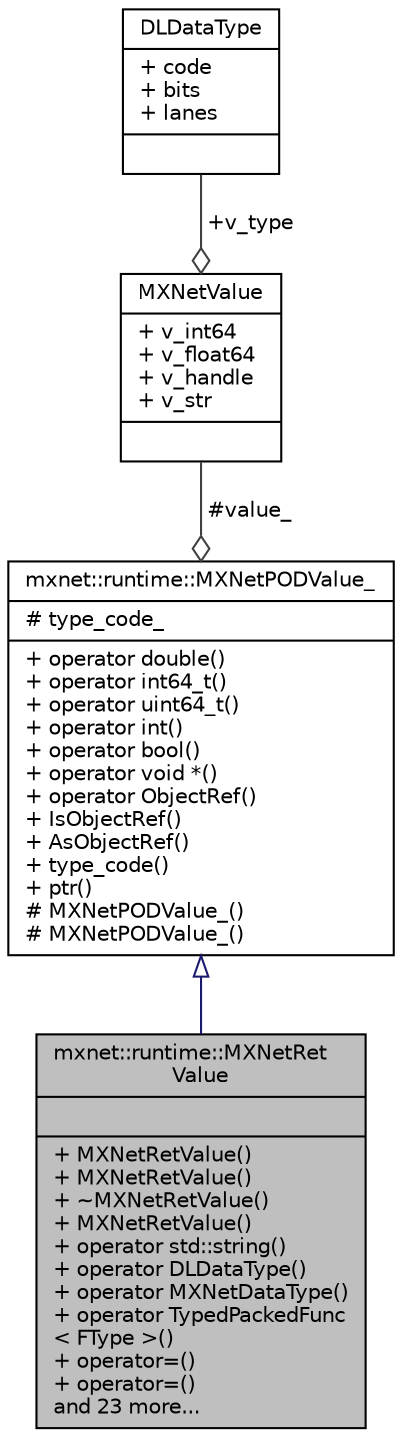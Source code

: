 digraph "mxnet::runtime::MXNetRetValue"
{
 // LATEX_PDF_SIZE
  edge [fontname="Helvetica",fontsize="10",labelfontname="Helvetica",labelfontsize="10"];
  node [fontname="Helvetica",fontsize="10",shape=record];
  Node1 [label="{mxnet::runtime::MXNetRet\lValue\n||+ MXNetRetValue()\l+ MXNetRetValue()\l+ ~MXNetRetValue()\l+ MXNetRetValue()\l+ operator std::string()\l+ operator DLDataType()\l+ operator MXNetDataType()\l+ operator TypedPackedFunc\l\< FType \>()\l+ operator=()\l+ operator=()\land 23 more...\l}",height=0.2,width=0.4,color="black", fillcolor="grey75", style="filled", fontcolor="black",tooltip="Return Value container, Unlike MXNetArgValue, which only holds reference and do not delete the underl..."];
  Node2 -> Node1 [dir="back",color="midnightblue",fontsize="10",style="solid",arrowtail="onormal",fontname="Helvetica"];
  Node2 [label="{mxnet::runtime::MXNetPODValue_\n|# type_code_\l|+ operator double()\l+ operator int64_t()\l+ operator uint64_t()\l+ operator int()\l+ operator bool()\l+ operator void *()\l+ operator ObjectRef()\l+ IsObjectRef()\l+ AsObjectRef()\l+ type_code()\l+ ptr()\l# MXNetPODValue_()\l# MXNetPODValue_()\l}",height=0.2,width=0.4,color="black", fillcolor="white", style="filled",URL="$classmxnet_1_1runtime_1_1MXNetPODValue__.html",tooltip="Internal base class to handle conversion to POD values."];
  Node3 -> Node2 [color="grey25",fontsize="10",style="solid",label=" #value_" ,arrowhead="odiamond",fontname="Helvetica"];
  Node3 [label="{MXNetValue\n|+ v_int64\l+ v_float64\l+ v_handle\l+ v_str\l|}",height=0.2,width=0.4,color="black", fillcolor="white", style="filled",URL="$unionMXNetValue.html",tooltip="Union type of values being passed through API and function calls."];
  Node4 -> Node3 [color="grey25",fontsize="10",style="solid",label=" +v_type" ,arrowhead="odiamond",fontname="Helvetica"];
  Node4 [label="{DLDataType\n|+ code\l+ bits\l+ lanes\l|}",height=0.2,width=0.4,color="black", fillcolor="white", style="filled",URL="$structDLDataType.html",tooltip="The data type the tensor can hold."];
}
